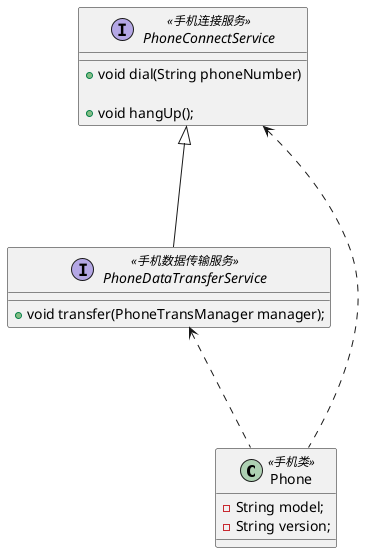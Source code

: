 单一用户职责的错误使用

@startuml

class Phone <<手机类>>{
- String model;
- String version;
}


together  {
interface PhoneDataTransferService <<手机数据传输服务>> {
+ void transfer(PhoneTransManager manager);
}



interface PhoneConnectService <<手机连接服务>> {

+ void dial(String phoneNumber)

+ void hangUp();

}
}





PhoneConnectService <|--- PhoneDataTransferService
PhoneDataTransferService <... Phone
PhoneConnectService <... Phone




@enduml



